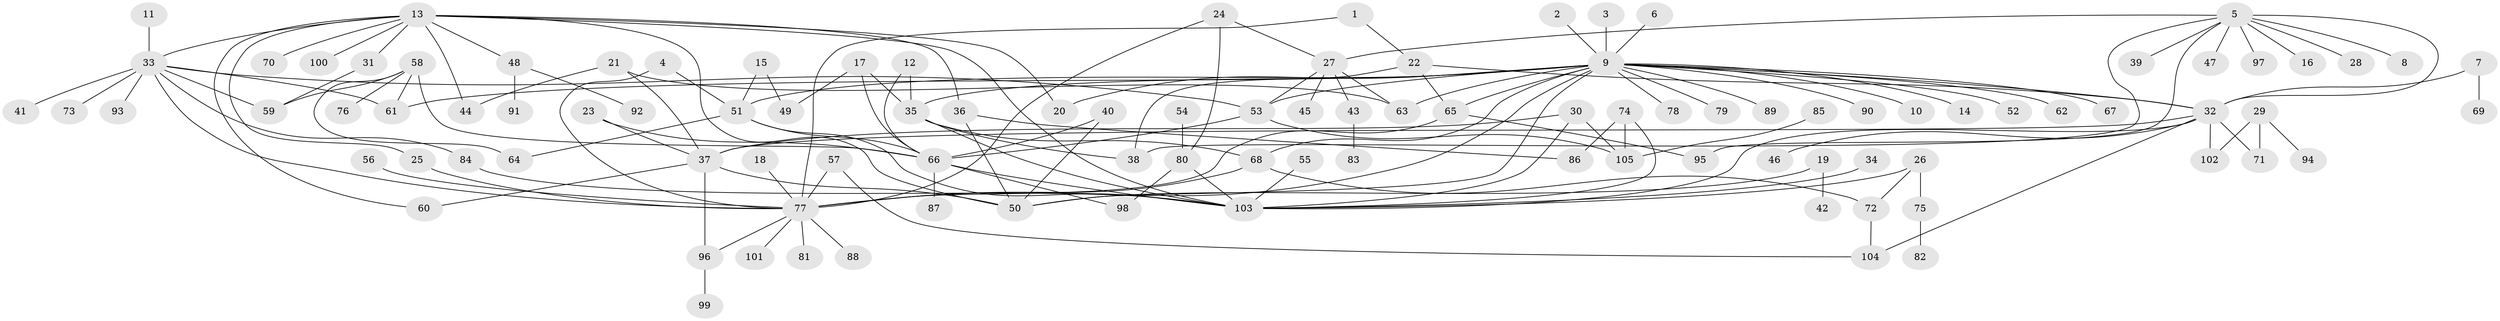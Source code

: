 // original degree distribution, {13: 0.013422818791946308, 26: 0.006711409395973154, 15: 0.006711409395973154, 9: 0.006711409395973154, 17: 0.006711409395973154, 2: 0.21476510067114093, 3: 0.10067114093959731, 1: 0.4899328859060403, 6: 0.026845637583892617, 11: 0.013422818791946308, 10: 0.006711409395973154, 4: 0.08053691275167785, 8: 0.006711409395973154, 5: 0.006711409395973154, 7: 0.013422818791946308}
// Generated by graph-tools (version 1.1) at 2025/36/03/04/25 23:36:49]
// undirected, 105 vertices, 152 edges
graph export_dot {
  node [color=gray90,style=filled];
  1;
  2;
  3;
  4;
  5;
  6;
  7;
  8;
  9;
  10;
  11;
  12;
  13;
  14;
  15;
  16;
  17;
  18;
  19;
  20;
  21;
  22;
  23;
  24;
  25;
  26;
  27;
  28;
  29;
  30;
  31;
  32;
  33;
  34;
  35;
  36;
  37;
  38;
  39;
  40;
  41;
  42;
  43;
  44;
  45;
  46;
  47;
  48;
  49;
  50;
  51;
  52;
  53;
  54;
  55;
  56;
  57;
  58;
  59;
  60;
  61;
  62;
  63;
  64;
  65;
  66;
  67;
  68;
  69;
  70;
  71;
  72;
  73;
  74;
  75;
  76;
  77;
  78;
  79;
  80;
  81;
  82;
  83;
  84;
  85;
  86;
  87;
  88;
  89;
  90;
  91;
  92;
  93;
  94;
  95;
  96;
  97;
  98;
  99;
  100;
  101;
  102;
  103;
  104;
  105;
  1 -- 22 [weight=1.0];
  1 -- 77 [weight=1.0];
  2 -- 9 [weight=1.0];
  3 -- 9 [weight=1.0];
  4 -- 51 [weight=1.0];
  4 -- 77 [weight=1.0];
  5 -- 8 [weight=1.0];
  5 -- 16 [weight=1.0];
  5 -- 27 [weight=1.0];
  5 -- 28 [weight=1.0];
  5 -- 32 [weight=1.0];
  5 -- 38 [weight=1.0];
  5 -- 39 [weight=1.0];
  5 -- 47 [weight=1.0];
  5 -- 95 [weight=1.0];
  5 -- 97 [weight=1.0];
  6 -- 9 [weight=1.0];
  7 -- 32 [weight=1.0];
  7 -- 69 [weight=1.0];
  9 -- 10 [weight=1.0];
  9 -- 14 [weight=1.0];
  9 -- 20 [weight=1.0];
  9 -- 32 [weight=1.0];
  9 -- 35 [weight=1.0];
  9 -- 50 [weight=1.0];
  9 -- 51 [weight=1.0];
  9 -- 52 [weight=1.0];
  9 -- 53 [weight=1.0];
  9 -- 61 [weight=1.0];
  9 -- 62 [weight=1.0];
  9 -- 63 [weight=1.0];
  9 -- 65 [weight=1.0];
  9 -- 67 [weight=1.0];
  9 -- 68 [weight=1.0];
  9 -- 77 [weight=1.0];
  9 -- 78 [weight=1.0];
  9 -- 79 [weight=1.0];
  9 -- 89 [weight=1.0];
  9 -- 90 [weight=1.0];
  11 -- 33 [weight=1.0];
  12 -- 35 [weight=1.0];
  12 -- 66 [weight=1.0];
  13 -- 20 [weight=1.0];
  13 -- 25 [weight=1.0];
  13 -- 31 [weight=1.0];
  13 -- 33 [weight=1.0];
  13 -- 36 [weight=1.0];
  13 -- 44 [weight=1.0];
  13 -- 48 [weight=1.0];
  13 -- 50 [weight=1.0];
  13 -- 60 [weight=1.0];
  13 -- 70 [weight=1.0];
  13 -- 100 [weight=1.0];
  13 -- 103 [weight=1.0];
  15 -- 49 [weight=1.0];
  15 -- 51 [weight=1.0];
  17 -- 35 [weight=1.0];
  17 -- 49 [weight=1.0];
  17 -- 66 [weight=1.0];
  18 -- 77 [weight=1.0];
  19 -- 42 [weight=1.0];
  19 -- 50 [weight=1.0];
  21 -- 37 [weight=1.0];
  21 -- 44 [weight=1.0];
  21 -- 63 [weight=1.0];
  22 -- 32 [weight=1.0];
  22 -- 38 [weight=1.0];
  22 -- 65 [weight=1.0];
  23 -- 37 [weight=1.0];
  23 -- 66 [weight=1.0];
  24 -- 27 [weight=1.0];
  24 -- 77 [weight=1.0];
  24 -- 80 [weight=1.0];
  25 -- 77 [weight=1.0];
  26 -- 72 [weight=1.0];
  26 -- 75 [weight=1.0];
  26 -- 103 [weight=1.0];
  27 -- 43 [weight=1.0];
  27 -- 45 [weight=1.0];
  27 -- 53 [weight=1.0];
  27 -- 63 [weight=1.0];
  29 -- 71 [weight=1.0];
  29 -- 94 [weight=1.0];
  29 -- 102 [weight=1.0];
  30 -- 37 [weight=1.0];
  30 -- 103 [weight=1.0];
  30 -- 105 [weight=1.0];
  31 -- 59 [weight=1.0];
  32 -- 37 [weight=1.0];
  32 -- 46 [weight=1.0];
  32 -- 71 [weight=1.0];
  32 -- 102 [weight=1.0];
  32 -- 103 [weight=1.0];
  32 -- 104 [weight=1.0];
  33 -- 41 [weight=1.0];
  33 -- 53 [weight=1.0];
  33 -- 59 [weight=1.0];
  33 -- 61 [weight=1.0];
  33 -- 73 [weight=1.0];
  33 -- 77 [weight=1.0];
  33 -- 84 [weight=1.0];
  33 -- 93 [weight=1.0];
  34 -- 103 [weight=1.0];
  35 -- 38 [weight=1.0];
  35 -- 68 [weight=1.0];
  35 -- 103 [weight=1.0];
  36 -- 50 [weight=1.0];
  36 -- 86 [weight=1.0];
  37 -- 50 [weight=1.0];
  37 -- 60 [weight=1.0];
  37 -- 96 [weight=1.0];
  40 -- 50 [weight=1.0];
  40 -- 66 [weight=1.0];
  43 -- 83 [weight=1.0];
  48 -- 91 [weight=1.0];
  48 -- 92 [weight=1.0];
  51 -- 64 [weight=1.0];
  51 -- 66 [weight=1.0];
  51 -- 103 [weight=1.0];
  53 -- 66 [weight=1.0];
  53 -- 105 [weight=1.0];
  54 -- 80 [weight=1.0];
  55 -- 103 [weight=1.0];
  56 -- 77 [weight=1.0];
  57 -- 77 [weight=1.0];
  57 -- 104 [weight=1.0];
  58 -- 59 [weight=1.0];
  58 -- 61 [weight=1.0];
  58 -- 64 [weight=1.0];
  58 -- 66 [weight=1.0];
  58 -- 76 [weight=1.0];
  65 -- 77 [weight=2.0];
  65 -- 95 [weight=1.0];
  66 -- 87 [weight=1.0];
  66 -- 98 [weight=1.0];
  66 -- 103 [weight=1.0];
  68 -- 72 [weight=1.0];
  68 -- 77 [weight=1.0];
  72 -- 104 [weight=1.0];
  74 -- 86 [weight=1.0];
  74 -- 103 [weight=1.0];
  74 -- 105 [weight=1.0];
  75 -- 82 [weight=1.0];
  77 -- 81 [weight=1.0];
  77 -- 88 [weight=1.0];
  77 -- 96 [weight=1.0];
  77 -- 101 [weight=1.0];
  80 -- 98 [weight=1.0];
  80 -- 103 [weight=1.0];
  84 -- 103 [weight=1.0];
  85 -- 105 [weight=1.0];
  96 -- 99 [weight=1.0];
}
